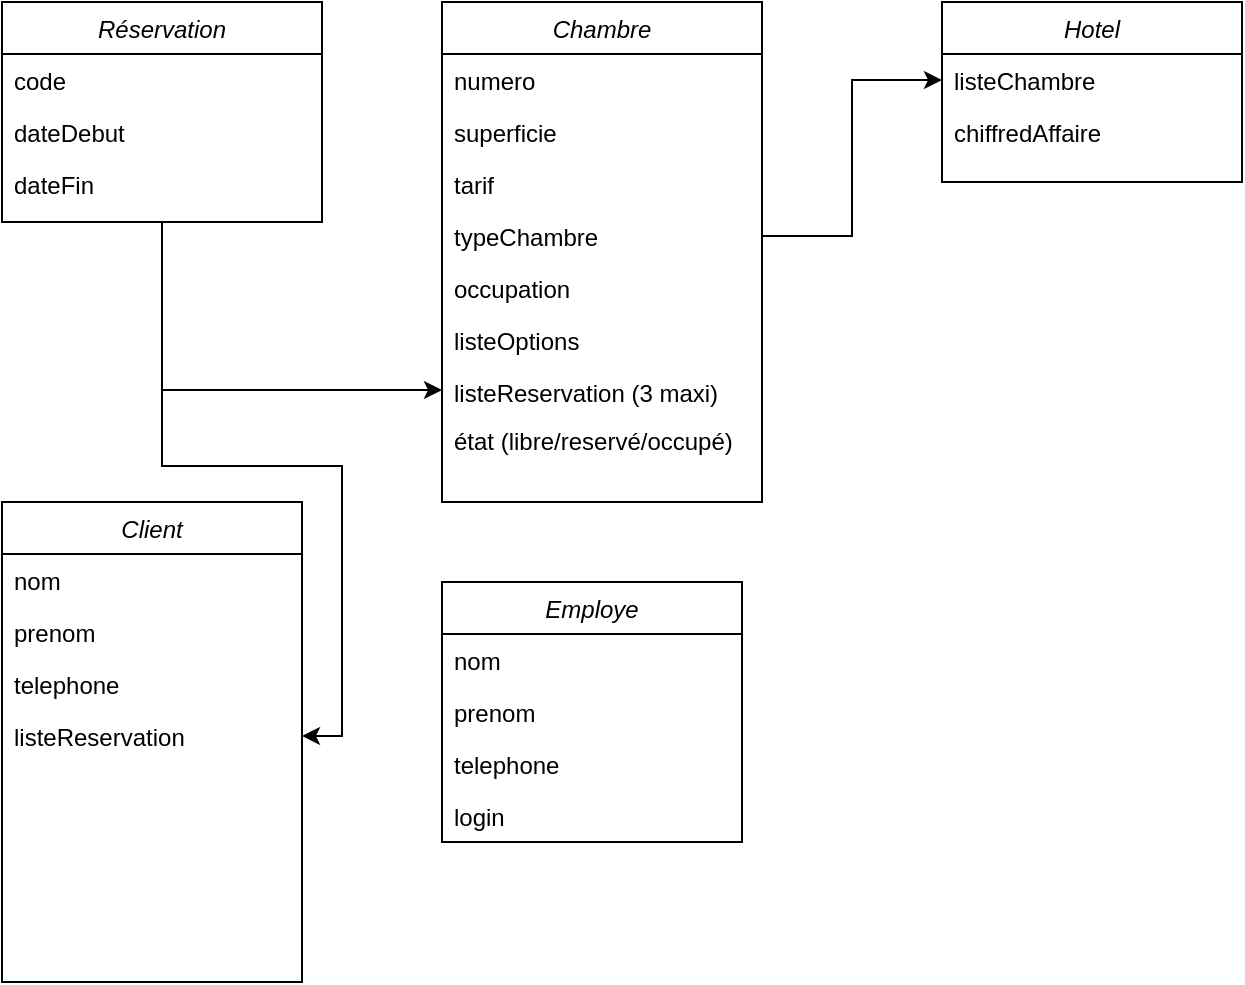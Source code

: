 <mxfile version="14.2.6" type="github">
  <diagram id="C5RBs43oDa-KdzZeNtuy" name="Page-1">
    <mxGraphModel dx="1662" dy="791" grid="1" gridSize="10" guides="1" tooltips="1" connect="1" arrows="1" fold="1" page="1" pageScale="1" pageWidth="827" pageHeight="1169" math="0" shadow="0">
      <root>
        <mxCell id="WIyWlLk6GJQsqaUBKTNV-0" />
        <mxCell id="WIyWlLk6GJQsqaUBKTNV-1" parent="WIyWlLk6GJQsqaUBKTNV-0" />
        <mxCell id="LS19bbVA6W_O7znMDpHl-14" style="edgeStyle=orthogonalEdgeStyle;rounded=0;orthogonalLoop=1;jettySize=auto;html=1;exitX=0.5;exitY=1;exitDx=0;exitDy=0;" edge="1" parent="WIyWlLk6GJQsqaUBKTNV-1" source="zkfFHV4jXpPFQw0GAbJ--0" target="LS19bbVA6W_O7znMDpHl-13">
          <mxGeometry relative="1" as="geometry" />
        </mxCell>
        <mxCell id="LS19bbVA6W_O7znMDpHl-28" style="edgeStyle=orthogonalEdgeStyle;rounded=0;orthogonalLoop=1;jettySize=auto;html=1;exitX=0.5;exitY=1;exitDx=0;exitDy=0;" edge="1" parent="WIyWlLk6GJQsqaUBKTNV-1" source="zkfFHV4jXpPFQw0GAbJ--0" target="LS19bbVA6W_O7znMDpHl-25">
          <mxGeometry relative="1" as="geometry" />
        </mxCell>
        <mxCell id="zkfFHV4jXpPFQw0GAbJ--0" value="Réservation" style="swimlane;fontStyle=2;align=center;verticalAlign=top;childLayout=stackLayout;horizontal=1;startSize=26;horizontalStack=0;resizeParent=1;resizeLast=0;collapsible=1;marginBottom=0;rounded=0;shadow=0;strokeWidth=1;" parent="WIyWlLk6GJQsqaUBKTNV-1" vertex="1">
          <mxGeometry x="60" y="70" width="160" height="110" as="geometry">
            <mxRectangle x="230" y="140" width="160" height="26" as="alternateBounds" />
          </mxGeometry>
        </mxCell>
        <mxCell id="zkfFHV4jXpPFQw0GAbJ--1" value="code" style="text;align=left;verticalAlign=top;spacingLeft=4;spacingRight=4;overflow=hidden;rotatable=0;points=[[0,0.5],[1,0.5]];portConstraint=eastwest;" parent="zkfFHV4jXpPFQw0GAbJ--0" vertex="1">
          <mxGeometry y="26" width="160" height="26" as="geometry" />
        </mxCell>
        <mxCell id="zkfFHV4jXpPFQw0GAbJ--2" value="dateDebut" style="text;align=left;verticalAlign=top;spacingLeft=4;spacingRight=4;overflow=hidden;rotatable=0;points=[[0,0.5],[1,0.5]];portConstraint=eastwest;rounded=0;shadow=0;html=0;" parent="zkfFHV4jXpPFQw0GAbJ--0" vertex="1">
          <mxGeometry y="52" width="160" height="26" as="geometry" />
        </mxCell>
        <mxCell id="zkfFHV4jXpPFQw0GAbJ--3" value="dateFin" style="text;align=left;verticalAlign=top;spacingLeft=4;spacingRight=4;overflow=hidden;rotatable=0;points=[[0,0.5],[1,0.5]];portConstraint=eastwest;rounded=0;shadow=0;html=0;" parent="zkfFHV4jXpPFQw0GAbJ--0" vertex="1">
          <mxGeometry y="78" width="160" height="26" as="geometry" />
        </mxCell>
        <mxCell id="LS19bbVA6W_O7znMDpHl-5" value="Chambre" style="swimlane;fontStyle=2;align=center;verticalAlign=top;childLayout=stackLayout;horizontal=1;startSize=26;horizontalStack=0;resizeParent=1;resizeLast=0;collapsible=1;marginBottom=0;rounded=0;shadow=0;strokeWidth=1;" vertex="1" parent="WIyWlLk6GJQsqaUBKTNV-1">
          <mxGeometry x="280" y="70" width="160" height="250" as="geometry">
            <mxRectangle x="230" y="140" width="160" height="26" as="alternateBounds" />
          </mxGeometry>
        </mxCell>
        <mxCell id="LS19bbVA6W_O7znMDpHl-6" value="numero" style="text;align=left;verticalAlign=top;spacingLeft=4;spacingRight=4;overflow=hidden;rotatable=0;points=[[0,0.5],[1,0.5]];portConstraint=eastwest;" vertex="1" parent="LS19bbVA6W_O7znMDpHl-5">
          <mxGeometry y="26" width="160" height="26" as="geometry" />
        </mxCell>
        <mxCell id="LS19bbVA6W_O7znMDpHl-7" value="superficie" style="text;align=left;verticalAlign=top;spacingLeft=4;spacingRight=4;overflow=hidden;rotatable=0;points=[[0,0.5],[1,0.5]];portConstraint=eastwest;rounded=0;shadow=0;html=0;" vertex="1" parent="LS19bbVA6W_O7znMDpHl-5">
          <mxGeometry y="52" width="160" height="26" as="geometry" />
        </mxCell>
        <mxCell id="LS19bbVA6W_O7znMDpHl-8" value="tarif" style="text;align=left;verticalAlign=top;spacingLeft=4;spacingRight=4;overflow=hidden;rotatable=0;points=[[0,0.5],[1,0.5]];portConstraint=eastwest;rounded=0;shadow=0;html=0;" vertex="1" parent="LS19bbVA6W_O7znMDpHl-5">
          <mxGeometry y="78" width="160" height="26" as="geometry" />
        </mxCell>
        <mxCell id="LS19bbVA6W_O7znMDpHl-11" value="typeChambre" style="text;align=left;verticalAlign=top;spacingLeft=4;spacingRight=4;overflow=hidden;rotatable=0;points=[[0,0.5],[1,0.5]];portConstraint=eastwest;rounded=0;shadow=0;html=0;" vertex="1" parent="LS19bbVA6W_O7znMDpHl-5">
          <mxGeometry y="104" width="160" height="26" as="geometry" />
        </mxCell>
        <mxCell id="LS19bbVA6W_O7znMDpHl-42" value="occupation" style="text;align=left;verticalAlign=top;spacingLeft=4;spacingRight=4;overflow=hidden;rotatable=0;points=[[0,0.5],[1,0.5]];portConstraint=eastwest;" vertex="1" parent="LS19bbVA6W_O7znMDpHl-5">
          <mxGeometry y="130" width="160" height="26" as="geometry" />
        </mxCell>
        <mxCell id="LS19bbVA6W_O7znMDpHl-12" value="listeOptions" style="text;align=left;verticalAlign=top;spacingLeft=4;spacingRight=4;overflow=hidden;rotatable=0;points=[[0,0.5],[1,0.5]];portConstraint=eastwest;rounded=0;shadow=0;html=0;" vertex="1" parent="LS19bbVA6W_O7znMDpHl-5">
          <mxGeometry y="156" width="160" height="26" as="geometry" />
        </mxCell>
        <mxCell id="LS19bbVA6W_O7znMDpHl-13" value="listeReservation (3 maxi)" style="text;align=left;verticalAlign=top;spacingLeft=4;spacingRight=4;overflow=hidden;rotatable=0;points=[[0,0.5],[1,0.5]];portConstraint=eastwest;rounded=0;shadow=0;html=0;" vertex="1" parent="LS19bbVA6W_O7znMDpHl-5">
          <mxGeometry y="182" width="160" height="24" as="geometry" />
        </mxCell>
        <mxCell id="LS19bbVA6W_O7znMDpHl-22" value="état (libre/reservé/occupé)" style="text;align=left;verticalAlign=top;spacingLeft=4;spacingRight=4;overflow=hidden;rotatable=0;points=[[0,0.5],[1,0.5]];portConstraint=eastwest;rounded=0;shadow=0;html=0;" vertex="1" parent="LS19bbVA6W_O7znMDpHl-5">
          <mxGeometry y="206" width="160" height="24" as="geometry" />
        </mxCell>
        <mxCell id="LS19bbVA6W_O7znMDpHl-15" value="Hotel" style="swimlane;fontStyle=2;align=center;verticalAlign=top;childLayout=stackLayout;horizontal=1;startSize=26;horizontalStack=0;resizeParent=1;resizeLast=0;collapsible=1;marginBottom=0;rounded=0;shadow=0;strokeWidth=1;" vertex="1" parent="WIyWlLk6GJQsqaUBKTNV-1">
          <mxGeometry x="530" y="70" width="150" height="90" as="geometry">
            <mxRectangle x="230" y="140" width="160" height="26" as="alternateBounds" />
          </mxGeometry>
        </mxCell>
        <mxCell id="LS19bbVA6W_O7znMDpHl-16" value="listeChambre" style="text;align=left;verticalAlign=top;spacingLeft=4;spacingRight=4;overflow=hidden;rotatable=0;points=[[0,0.5],[1,0.5]];portConstraint=eastwest;" vertex="1" parent="LS19bbVA6W_O7znMDpHl-15">
          <mxGeometry y="26" width="150" height="26" as="geometry" />
        </mxCell>
        <mxCell id="LS19bbVA6W_O7znMDpHl-23" value="chiffredAffaire" style="text;align=left;verticalAlign=top;spacingLeft=4;spacingRight=4;overflow=hidden;rotatable=0;points=[[0,0.5],[1,0.5]];portConstraint=eastwest;" vertex="1" parent="LS19bbVA6W_O7znMDpHl-15">
          <mxGeometry y="52" width="150" height="26" as="geometry" />
        </mxCell>
        <mxCell id="LS19bbVA6W_O7znMDpHl-24" value="Client" style="swimlane;fontStyle=2;align=center;verticalAlign=top;childLayout=stackLayout;horizontal=1;startSize=26;horizontalStack=0;resizeParent=1;resizeLast=0;collapsible=1;marginBottom=0;rounded=0;shadow=0;strokeWidth=1;" vertex="1" parent="WIyWlLk6GJQsqaUBKTNV-1">
          <mxGeometry x="60" y="320" width="150" height="240" as="geometry">
            <mxRectangle x="230" y="140" width="160" height="26" as="alternateBounds" />
          </mxGeometry>
        </mxCell>
        <mxCell id="LS19bbVA6W_O7znMDpHl-26" value="nom" style="text;align=left;verticalAlign=top;spacingLeft=4;spacingRight=4;overflow=hidden;rotatable=0;points=[[0,0.5],[1,0.5]];portConstraint=eastwest;" vertex="1" parent="LS19bbVA6W_O7znMDpHl-24">
          <mxGeometry y="26" width="150" height="26" as="geometry" />
        </mxCell>
        <mxCell id="LS19bbVA6W_O7znMDpHl-29" value="prenom" style="text;align=left;verticalAlign=top;spacingLeft=4;spacingRight=4;overflow=hidden;rotatable=0;points=[[0,0.5],[1,0.5]];portConstraint=eastwest;" vertex="1" parent="LS19bbVA6W_O7znMDpHl-24">
          <mxGeometry y="52" width="150" height="26" as="geometry" />
        </mxCell>
        <mxCell id="LS19bbVA6W_O7znMDpHl-30" value="telephone" style="text;align=left;verticalAlign=top;spacingLeft=4;spacingRight=4;overflow=hidden;rotatable=0;points=[[0,0.5],[1,0.5]];portConstraint=eastwest;" vertex="1" parent="LS19bbVA6W_O7znMDpHl-24">
          <mxGeometry y="78" width="150" height="26" as="geometry" />
        </mxCell>
        <mxCell id="LS19bbVA6W_O7znMDpHl-25" value="listeReservation" style="text;align=left;verticalAlign=top;spacingLeft=4;spacingRight=4;overflow=hidden;rotatable=0;points=[[0,0.5],[1,0.5]];portConstraint=eastwest;" vertex="1" parent="LS19bbVA6W_O7znMDpHl-24">
          <mxGeometry y="104" width="150" height="26" as="geometry" />
        </mxCell>
        <mxCell id="LS19bbVA6W_O7znMDpHl-32" value="Employe" style="swimlane;fontStyle=2;align=center;verticalAlign=top;childLayout=stackLayout;horizontal=1;startSize=26;horizontalStack=0;resizeParent=1;resizeLast=0;collapsible=1;marginBottom=0;rounded=0;shadow=0;strokeWidth=1;" vertex="1" parent="WIyWlLk6GJQsqaUBKTNV-1">
          <mxGeometry x="280" y="360" width="150" height="130" as="geometry">
            <mxRectangle x="230" y="140" width="160" height="26" as="alternateBounds" />
          </mxGeometry>
        </mxCell>
        <mxCell id="LS19bbVA6W_O7znMDpHl-33" value="nom" style="text;align=left;verticalAlign=top;spacingLeft=4;spacingRight=4;overflow=hidden;rotatable=0;points=[[0,0.5],[1,0.5]];portConstraint=eastwest;" vertex="1" parent="LS19bbVA6W_O7znMDpHl-32">
          <mxGeometry y="26" width="150" height="26" as="geometry" />
        </mxCell>
        <mxCell id="LS19bbVA6W_O7znMDpHl-34" value="prenom" style="text;align=left;verticalAlign=top;spacingLeft=4;spacingRight=4;overflow=hidden;rotatable=0;points=[[0,0.5],[1,0.5]];portConstraint=eastwest;" vertex="1" parent="LS19bbVA6W_O7znMDpHl-32">
          <mxGeometry y="52" width="150" height="26" as="geometry" />
        </mxCell>
        <mxCell id="LS19bbVA6W_O7znMDpHl-35" value="telephone" style="text;align=left;verticalAlign=top;spacingLeft=4;spacingRight=4;overflow=hidden;rotatable=0;points=[[0,0.5],[1,0.5]];portConstraint=eastwest;" vertex="1" parent="LS19bbVA6W_O7znMDpHl-32">
          <mxGeometry y="78" width="150" height="26" as="geometry" />
        </mxCell>
        <mxCell id="LS19bbVA6W_O7znMDpHl-36" value="login" style="text;align=left;verticalAlign=top;spacingLeft=4;spacingRight=4;overflow=hidden;rotatable=0;points=[[0,0.5],[1,0.5]];portConstraint=eastwest;" vertex="1" parent="LS19bbVA6W_O7znMDpHl-32">
          <mxGeometry y="104" width="150" height="26" as="geometry" />
        </mxCell>
        <mxCell id="LS19bbVA6W_O7znMDpHl-43" style="edgeStyle=orthogonalEdgeStyle;rounded=0;orthogonalLoop=1;jettySize=auto;html=1;exitX=1;exitY=0.5;exitDx=0;exitDy=0;entryX=0;entryY=0.5;entryDx=0;entryDy=0;" edge="1" parent="WIyWlLk6GJQsqaUBKTNV-1" source="LS19bbVA6W_O7znMDpHl-11" target="LS19bbVA6W_O7znMDpHl-16">
          <mxGeometry relative="1" as="geometry" />
        </mxCell>
      </root>
    </mxGraphModel>
  </diagram>
</mxfile>
